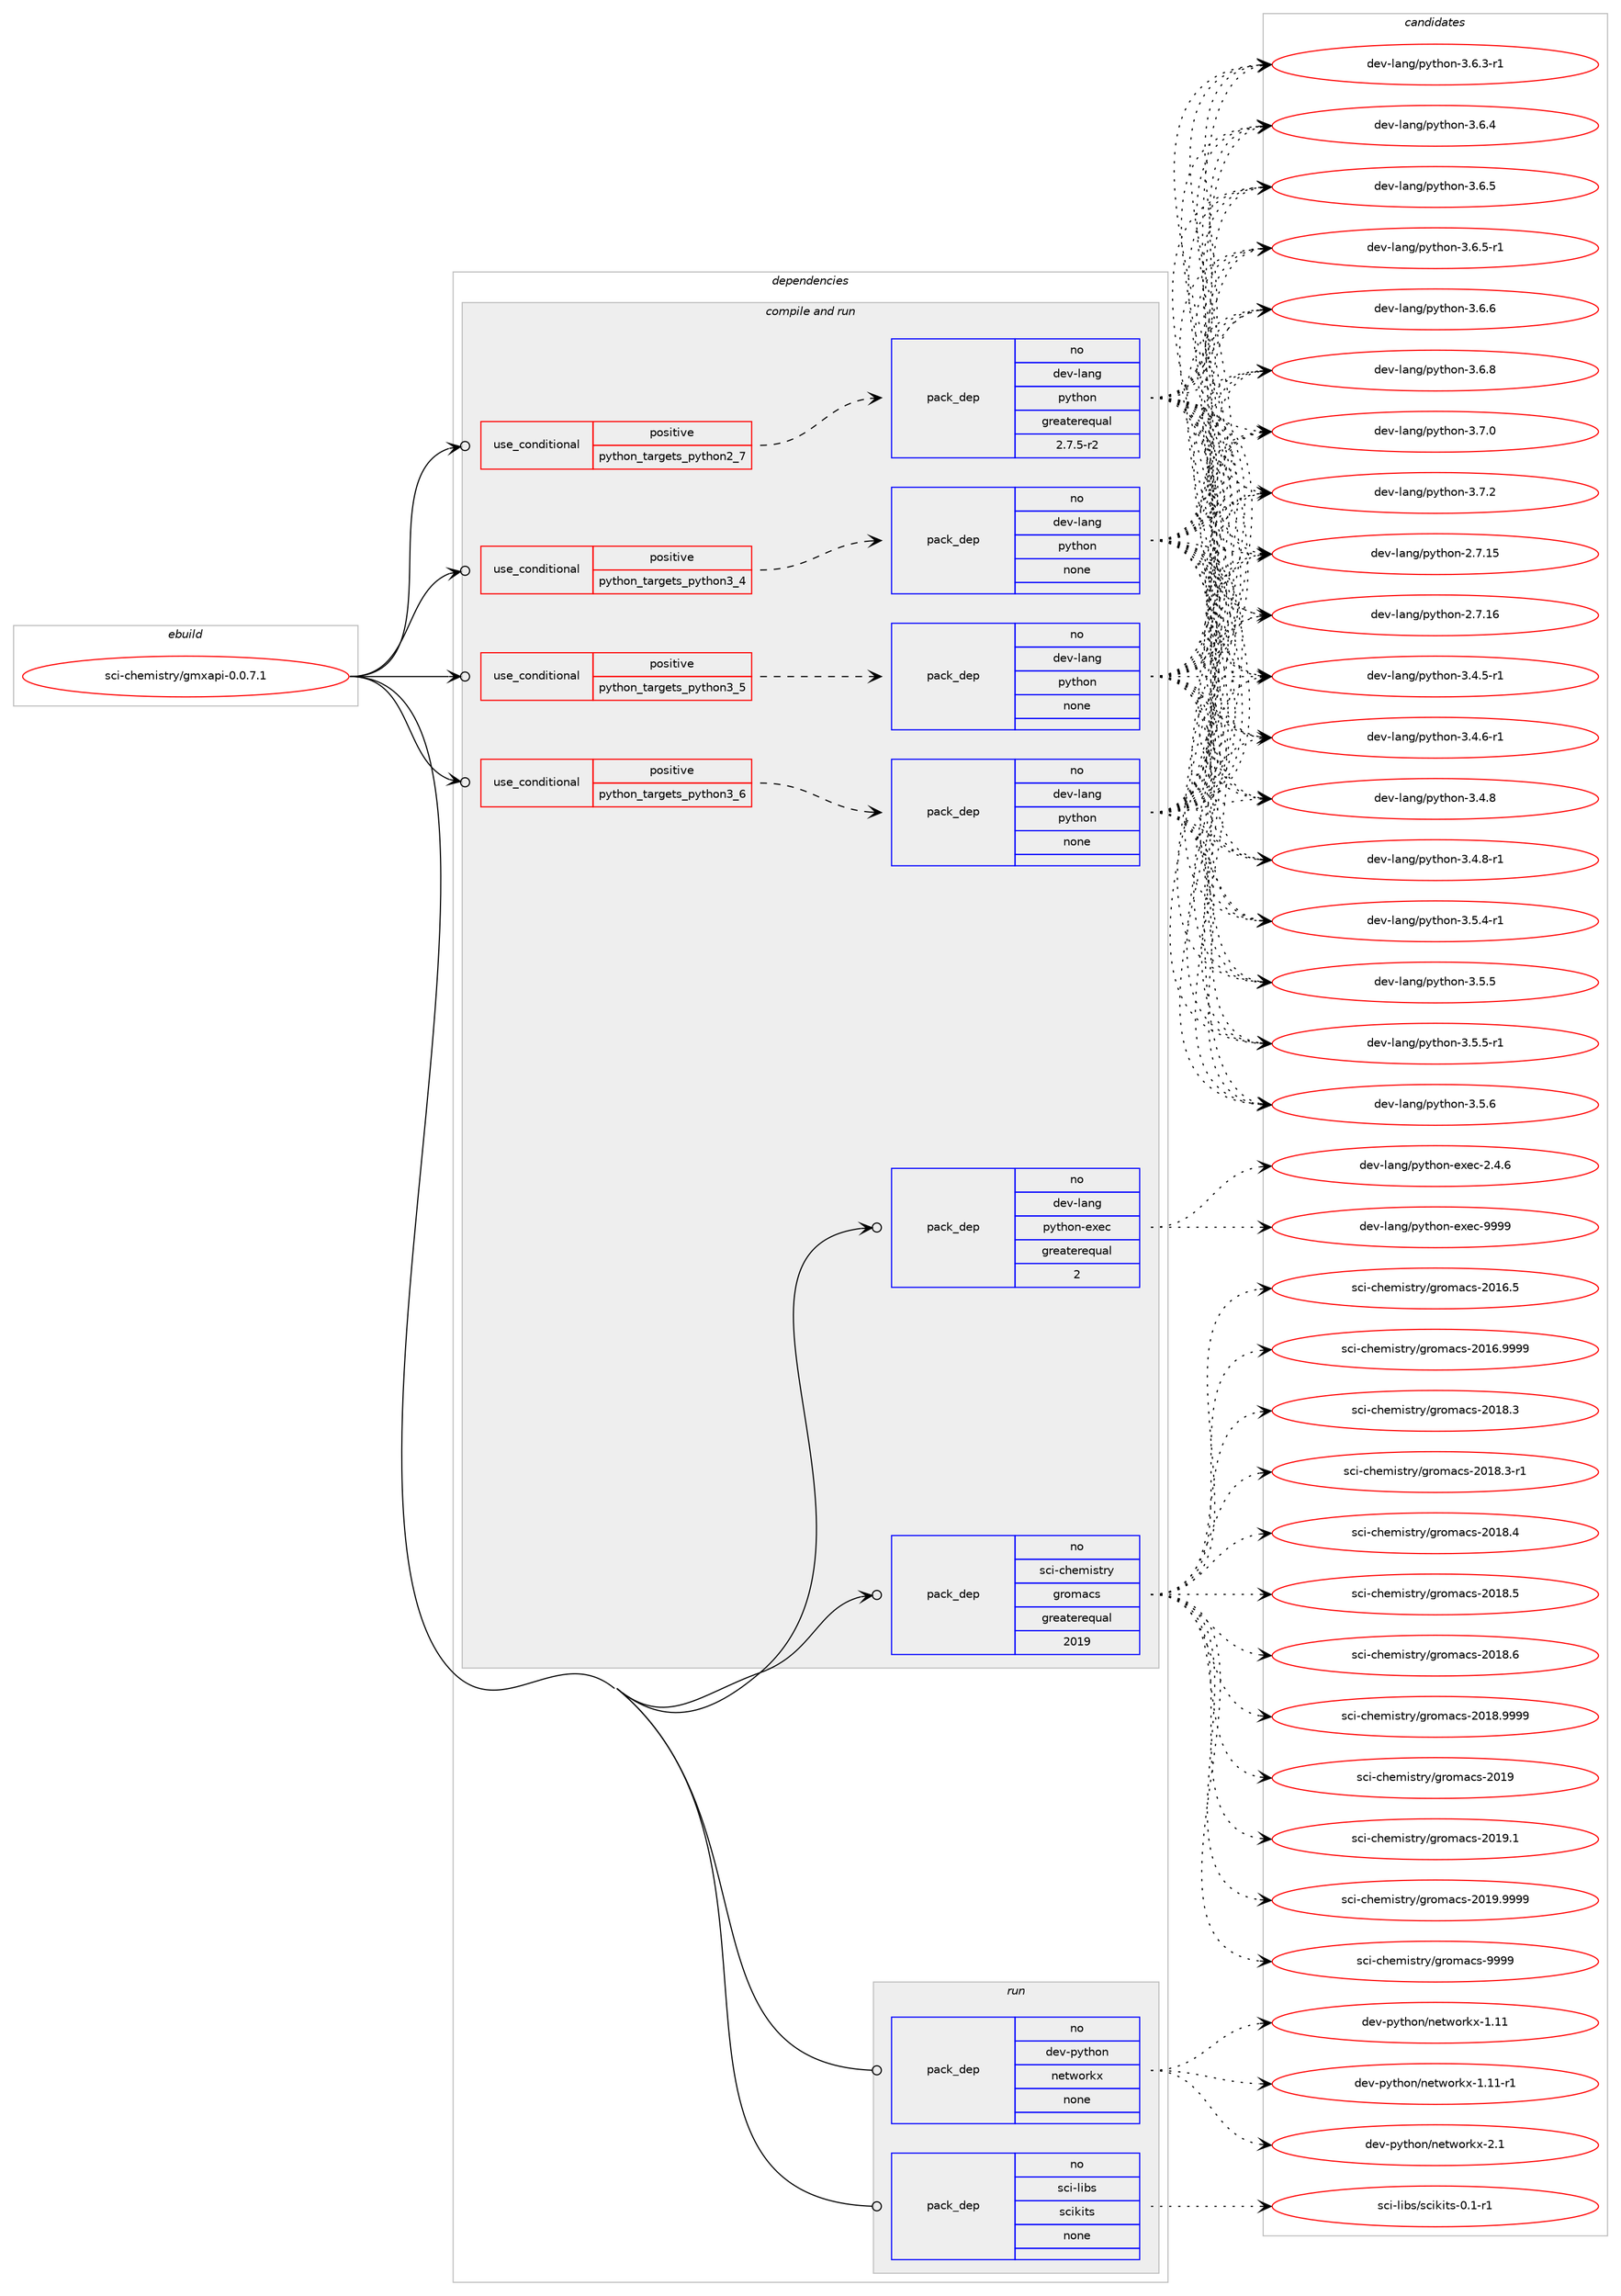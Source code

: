 digraph prolog {

# *************
# Graph options
# *************

newrank=true;
concentrate=true;
compound=true;
graph [rankdir=LR,fontname=Helvetica,fontsize=10,ranksep=1.5];#, ranksep=2.5, nodesep=0.2];
edge  [arrowhead=vee];
node  [fontname=Helvetica,fontsize=10];

# **********
# The ebuild
# **********

subgraph cluster_leftcol {
color=gray;
rank=same;
label=<<i>ebuild</i>>;
id [label="sci-chemistry/gmxapi-0.0.7.1", color=red, width=4, href="../sci-chemistry/gmxapi-0.0.7.1.svg"];
}

# ****************
# The dependencies
# ****************

subgraph cluster_midcol {
color=gray;
label=<<i>dependencies</i>>;
subgraph cluster_compile {
fillcolor="#eeeeee";
style=filled;
label=<<i>compile</i>>;
}
subgraph cluster_compileandrun {
fillcolor="#eeeeee";
style=filled;
label=<<i>compile and run</i>>;
subgraph cond452310 {
dependency1687812 [label=<<TABLE BORDER="0" CELLBORDER="1" CELLSPACING="0" CELLPADDING="4"><TR><TD ROWSPAN="3" CELLPADDING="10">use_conditional</TD></TR><TR><TD>positive</TD></TR><TR><TD>python_targets_python2_7</TD></TR></TABLE>>, shape=none, color=red];
subgraph pack1207859 {
dependency1687813 [label=<<TABLE BORDER="0" CELLBORDER="1" CELLSPACING="0" CELLPADDING="4" WIDTH="220"><TR><TD ROWSPAN="6" CELLPADDING="30">pack_dep</TD></TR><TR><TD WIDTH="110">no</TD></TR><TR><TD>dev-lang</TD></TR><TR><TD>python</TD></TR><TR><TD>greaterequal</TD></TR><TR><TD>2.7.5-r2</TD></TR></TABLE>>, shape=none, color=blue];
}
dependency1687812:e -> dependency1687813:w [weight=20,style="dashed",arrowhead="vee"];
}
id:e -> dependency1687812:w [weight=20,style="solid",arrowhead="odotvee"];
subgraph cond452311 {
dependency1687814 [label=<<TABLE BORDER="0" CELLBORDER="1" CELLSPACING="0" CELLPADDING="4"><TR><TD ROWSPAN="3" CELLPADDING="10">use_conditional</TD></TR><TR><TD>positive</TD></TR><TR><TD>python_targets_python3_4</TD></TR></TABLE>>, shape=none, color=red];
subgraph pack1207860 {
dependency1687815 [label=<<TABLE BORDER="0" CELLBORDER="1" CELLSPACING="0" CELLPADDING="4" WIDTH="220"><TR><TD ROWSPAN="6" CELLPADDING="30">pack_dep</TD></TR><TR><TD WIDTH="110">no</TD></TR><TR><TD>dev-lang</TD></TR><TR><TD>python</TD></TR><TR><TD>none</TD></TR><TR><TD></TD></TR></TABLE>>, shape=none, color=blue];
}
dependency1687814:e -> dependency1687815:w [weight=20,style="dashed",arrowhead="vee"];
}
id:e -> dependency1687814:w [weight=20,style="solid",arrowhead="odotvee"];
subgraph cond452312 {
dependency1687816 [label=<<TABLE BORDER="0" CELLBORDER="1" CELLSPACING="0" CELLPADDING="4"><TR><TD ROWSPAN="3" CELLPADDING="10">use_conditional</TD></TR><TR><TD>positive</TD></TR><TR><TD>python_targets_python3_5</TD></TR></TABLE>>, shape=none, color=red];
subgraph pack1207861 {
dependency1687817 [label=<<TABLE BORDER="0" CELLBORDER="1" CELLSPACING="0" CELLPADDING="4" WIDTH="220"><TR><TD ROWSPAN="6" CELLPADDING="30">pack_dep</TD></TR><TR><TD WIDTH="110">no</TD></TR><TR><TD>dev-lang</TD></TR><TR><TD>python</TD></TR><TR><TD>none</TD></TR><TR><TD></TD></TR></TABLE>>, shape=none, color=blue];
}
dependency1687816:e -> dependency1687817:w [weight=20,style="dashed",arrowhead="vee"];
}
id:e -> dependency1687816:w [weight=20,style="solid",arrowhead="odotvee"];
subgraph cond452313 {
dependency1687818 [label=<<TABLE BORDER="0" CELLBORDER="1" CELLSPACING="0" CELLPADDING="4"><TR><TD ROWSPAN="3" CELLPADDING="10">use_conditional</TD></TR><TR><TD>positive</TD></TR><TR><TD>python_targets_python3_6</TD></TR></TABLE>>, shape=none, color=red];
subgraph pack1207862 {
dependency1687819 [label=<<TABLE BORDER="0" CELLBORDER="1" CELLSPACING="0" CELLPADDING="4" WIDTH="220"><TR><TD ROWSPAN="6" CELLPADDING="30">pack_dep</TD></TR><TR><TD WIDTH="110">no</TD></TR><TR><TD>dev-lang</TD></TR><TR><TD>python</TD></TR><TR><TD>none</TD></TR><TR><TD></TD></TR></TABLE>>, shape=none, color=blue];
}
dependency1687818:e -> dependency1687819:w [weight=20,style="dashed",arrowhead="vee"];
}
id:e -> dependency1687818:w [weight=20,style="solid",arrowhead="odotvee"];
subgraph pack1207863 {
dependency1687820 [label=<<TABLE BORDER="0" CELLBORDER="1" CELLSPACING="0" CELLPADDING="4" WIDTH="220"><TR><TD ROWSPAN="6" CELLPADDING="30">pack_dep</TD></TR><TR><TD WIDTH="110">no</TD></TR><TR><TD>dev-lang</TD></TR><TR><TD>python-exec</TD></TR><TR><TD>greaterequal</TD></TR><TR><TD>2</TD></TR></TABLE>>, shape=none, color=blue];
}
id:e -> dependency1687820:w [weight=20,style="solid",arrowhead="odotvee"];
subgraph pack1207864 {
dependency1687821 [label=<<TABLE BORDER="0" CELLBORDER="1" CELLSPACING="0" CELLPADDING="4" WIDTH="220"><TR><TD ROWSPAN="6" CELLPADDING="30">pack_dep</TD></TR><TR><TD WIDTH="110">no</TD></TR><TR><TD>sci-chemistry</TD></TR><TR><TD>gromacs</TD></TR><TR><TD>greaterequal</TD></TR><TR><TD>2019</TD></TR></TABLE>>, shape=none, color=blue];
}
id:e -> dependency1687821:w [weight=20,style="solid",arrowhead="odotvee"];
}
subgraph cluster_run {
fillcolor="#eeeeee";
style=filled;
label=<<i>run</i>>;
subgraph pack1207865 {
dependency1687822 [label=<<TABLE BORDER="0" CELLBORDER="1" CELLSPACING="0" CELLPADDING="4" WIDTH="220"><TR><TD ROWSPAN="6" CELLPADDING="30">pack_dep</TD></TR><TR><TD WIDTH="110">no</TD></TR><TR><TD>dev-python</TD></TR><TR><TD>networkx</TD></TR><TR><TD>none</TD></TR><TR><TD></TD></TR></TABLE>>, shape=none, color=blue];
}
id:e -> dependency1687822:w [weight=20,style="solid",arrowhead="odot"];
subgraph pack1207866 {
dependency1687823 [label=<<TABLE BORDER="0" CELLBORDER="1" CELLSPACING="0" CELLPADDING="4" WIDTH="220"><TR><TD ROWSPAN="6" CELLPADDING="30">pack_dep</TD></TR><TR><TD WIDTH="110">no</TD></TR><TR><TD>sci-libs</TD></TR><TR><TD>scikits</TD></TR><TR><TD>none</TD></TR><TR><TD></TD></TR></TABLE>>, shape=none, color=blue];
}
id:e -> dependency1687823:w [weight=20,style="solid",arrowhead="odot"];
}
}

# **************
# The candidates
# **************

subgraph cluster_choices {
rank=same;
color=gray;
label=<<i>candidates</i>>;

subgraph choice1207859 {
color=black;
nodesep=1;
choice10010111845108971101034711212111610411111045504655464953 [label="dev-lang/python-2.7.15", color=red, width=4,href="../dev-lang/python-2.7.15.svg"];
choice10010111845108971101034711212111610411111045504655464954 [label="dev-lang/python-2.7.16", color=red, width=4,href="../dev-lang/python-2.7.16.svg"];
choice1001011184510897110103471121211161041111104551465246534511449 [label="dev-lang/python-3.4.5-r1", color=red, width=4,href="../dev-lang/python-3.4.5-r1.svg"];
choice1001011184510897110103471121211161041111104551465246544511449 [label="dev-lang/python-3.4.6-r1", color=red, width=4,href="../dev-lang/python-3.4.6-r1.svg"];
choice100101118451089711010347112121116104111110455146524656 [label="dev-lang/python-3.4.8", color=red, width=4,href="../dev-lang/python-3.4.8.svg"];
choice1001011184510897110103471121211161041111104551465246564511449 [label="dev-lang/python-3.4.8-r1", color=red, width=4,href="../dev-lang/python-3.4.8-r1.svg"];
choice1001011184510897110103471121211161041111104551465346524511449 [label="dev-lang/python-3.5.4-r1", color=red, width=4,href="../dev-lang/python-3.5.4-r1.svg"];
choice100101118451089711010347112121116104111110455146534653 [label="dev-lang/python-3.5.5", color=red, width=4,href="../dev-lang/python-3.5.5.svg"];
choice1001011184510897110103471121211161041111104551465346534511449 [label="dev-lang/python-3.5.5-r1", color=red, width=4,href="../dev-lang/python-3.5.5-r1.svg"];
choice100101118451089711010347112121116104111110455146534654 [label="dev-lang/python-3.5.6", color=red, width=4,href="../dev-lang/python-3.5.6.svg"];
choice1001011184510897110103471121211161041111104551465446514511449 [label="dev-lang/python-3.6.3-r1", color=red, width=4,href="../dev-lang/python-3.6.3-r1.svg"];
choice100101118451089711010347112121116104111110455146544652 [label="dev-lang/python-3.6.4", color=red, width=4,href="../dev-lang/python-3.6.4.svg"];
choice100101118451089711010347112121116104111110455146544653 [label="dev-lang/python-3.6.5", color=red, width=4,href="../dev-lang/python-3.6.5.svg"];
choice1001011184510897110103471121211161041111104551465446534511449 [label="dev-lang/python-3.6.5-r1", color=red, width=4,href="../dev-lang/python-3.6.5-r1.svg"];
choice100101118451089711010347112121116104111110455146544654 [label="dev-lang/python-3.6.6", color=red, width=4,href="../dev-lang/python-3.6.6.svg"];
choice100101118451089711010347112121116104111110455146544656 [label="dev-lang/python-3.6.8", color=red, width=4,href="../dev-lang/python-3.6.8.svg"];
choice100101118451089711010347112121116104111110455146554648 [label="dev-lang/python-3.7.0", color=red, width=4,href="../dev-lang/python-3.7.0.svg"];
choice100101118451089711010347112121116104111110455146554650 [label="dev-lang/python-3.7.2", color=red, width=4,href="../dev-lang/python-3.7.2.svg"];
dependency1687813:e -> choice10010111845108971101034711212111610411111045504655464953:w [style=dotted,weight="100"];
dependency1687813:e -> choice10010111845108971101034711212111610411111045504655464954:w [style=dotted,weight="100"];
dependency1687813:e -> choice1001011184510897110103471121211161041111104551465246534511449:w [style=dotted,weight="100"];
dependency1687813:e -> choice1001011184510897110103471121211161041111104551465246544511449:w [style=dotted,weight="100"];
dependency1687813:e -> choice100101118451089711010347112121116104111110455146524656:w [style=dotted,weight="100"];
dependency1687813:e -> choice1001011184510897110103471121211161041111104551465246564511449:w [style=dotted,weight="100"];
dependency1687813:e -> choice1001011184510897110103471121211161041111104551465346524511449:w [style=dotted,weight="100"];
dependency1687813:e -> choice100101118451089711010347112121116104111110455146534653:w [style=dotted,weight="100"];
dependency1687813:e -> choice1001011184510897110103471121211161041111104551465346534511449:w [style=dotted,weight="100"];
dependency1687813:e -> choice100101118451089711010347112121116104111110455146534654:w [style=dotted,weight="100"];
dependency1687813:e -> choice1001011184510897110103471121211161041111104551465446514511449:w [style=dotted,weight="100"];
dependency1687813:e -> choice100101118451089711010347112121116104111110455146544652:w [style=dotted,weight="100"];
dependency1687813:e -> choice100101118451089711010347112121116104111110455146544653:w [style=dotted,weight="100"];
dependency1687813:e -> choice1001011184510897110103471121211161041111104551465446534511449:w [style=dotted,weight="100"];
dependency1687813:e -> choice100101118451089711010347112121116104111110455146544654:w [style=dotted,weight="100"];
dependency1687813:e -> choice100101118451089711010347112121116104111110455146544656:w [style=dotted,weight="100"];
dependency1687813:e -> choice100101118451089711010347112121116104111110455146554648:w [style=dotted,weight="100"];
dependency1687813:e -> choice100101118451089711010347112121116104111110455146554650:w [style=dotted,weight="100"];
}
subgraph choice1207860 {
color=black;
nodesep=1;
choice10010111845108971101034711212111610411111045504655464953 [label="dev-lang/python-2.7.15", color=red, width=4,href="../dev-lang/python-2.7.15.svg"];
choice10010111845108971101034711212111610411111045504655464954 [label="dev-lang/python-2.7.16", color=red, width=4,href="../dev-lang/python-2.7.16.svg"];
choice1001011184510897110103471121211161041111104551465246534511449 [label="dev-lang/python-3.4.5-r1", color=red, width=4,href="../dev-lang/python-3.4.5-r1.svg"];
choice1001011184510897110103471121211161041111104551465246544511449 [label="dev-lang/python-3.4.6-r1", color=red, width=4,href="../dev-lang/python-3.4.6-r1.svg"];
choice100101118451089711010347112121116104111110455146524656 [label="dev-lang/python-3.4.8", color=red, width=4,href="../dev-lang/python-3.4.8.svg"];
choice1001011184510897110103471121211161041111104551465246564511449 [label="dev-lang/python-3.4.8-r1", color=red, width=4,href="../dev-lang/python-3.4.8-r1.svg"];
choice1001011184510897110103471121211161041111104551465346524511449 [label="dev-lang/python-3.5.4-r1", color=red, width=4,href="../dev-lang/python-3.5.4-r1.svg"];
choice100101118451089711010347112121116104111110455146534653 [label="dev-lang/python-3.5.5", color=red, width=4,href="../dev-lang/python-3.5.5.svg"];
choice1001011184510897110103471121211161041111104551465346534511449 [label="dev-lang/python-3.5.5-r1", color=red, width=4,href="../dev-lang/python-3.5.5-r1.svg"];
choice100101118451089711010347112121116104111110455146534654 [label="dev-lang/python-3.5.6", color=red, width=4,href="../dev-lang/python-3.5.6.svg"];
choice1001011184510897110103471121211161041111104551465446514511449 [label="dev-lang/python-3.6.3-r1", color=red, width=4,href="../dev-lang/python-3.6.3-r1.svg"];
choice100101118451089711010347112121116104111110455146544652 [label="dev-lang/python-3.6.4", color=red, width=4,href="../dev-lang/python-3.6.4.svg"];
choice100101118451089711010347112121116104111110455146544653 [label="dev-lang/python-3.6.5", color=red, width=4,href="../dev-lang/python-3.6.5.svg"];
choice1001011184510897110103471121211161041111104551465446534511449 [label="dev-lang/python-3.6.5-r1", color=red, width=4,href="../dev-lang/python-3.6.5-r1.svg"];
choice100101118451089711010347112121116104111110455146544654 [label="dev-lang/python-3.6.6", color=red, width=4,href="../dev-lang/python-3.6.6.svg"];
choice100101118451089711010347112121116104111110455146544656 [label="dev-lang/python-3.6.8", color=red, width=4,href="../dev-lang/python-3.6.8.svg"];
choice100101118451089711010347112121116104111110455146554648 [label="dev-lang/python-3.7.0", color=red, width=4,href="../dev-lang/python-3.7.0.svg"];
choice100101118451089711010347112121116104111110455146554650 [label="dev-lang/python-3.7.2", color=red, width=4,href="../dev-lang/python-3.7.2.svg"];
dependency1687815:e -> choice10010111845108971101034711212111610411111045504655464953:w [style=dotted,weight="100"];
dependency1687815:e -> choice10010111845108971101034711212111610411111045504655464954:w [style=dotted,weight="100"];
dependency1687815:e -> choice1001011184510897110103471121211161041111104551465246534511449:w [style=dotted,weight="100"];
dependency1687815:e -> choice1001011184510897110103471121211161041111104551465246544511449:w [style=dotted,weight="100"];
dependency1687815:e -> choice100101118451089711010347112121116104111110455146524656:w [style=dotted,weight="100"];
dependency1687815:e -> choice1001011184510897110103471121211161041111104551465246564511449:w [style=dotted,weight="100"];
dependency1687815:e -> choice1001011184510897110103471121211161041111104551465346524511449:w [style=dotted,weight="100"];
dependency1687815:e -> choice100101118451089711010347112121116104111110455146534653:w [style=dotted,weight="100"];
dependency1687815:e -> choice1001011184510897110103471121211161041111104551465346534511449:w [style=dotted,weight="100"];
dependency1687815:e -> choice100101118451089711010347112121116104111110455146534654:w [style=dotted,weight="100"];
dependency1687815:e -> choice1001011184510897110103471121211161041111104551465446514511449:w [style=dotted,weight="100"];
dependency1687815:e -> choice100101118451089711010347112121116104111110455146544652:w [style=dotted,weight="100"];
dependency1687815:e -> choice100101118451089711010347112121116104111110455146544653:w [style=dotted,weight="100"];
dependency1687815:e -> choice1001011184510897110103471121211161041111104551465446534511449:w [style=dotted,weight="100"];
dependency1687815:e -> choice100101118451089711010347112121116104111110455146544654:w [style=dotted,weight="100"];
dependency1687815:e -> choice100101118451089711010347112121116104111110455146544656:w [style=dotted,weight="100"];
dependency1687815:e -> choice100101118451089711010347112121116104111110455146554648:w [style=dotted,weight="100"];
dependency1687815:e -> choice100101118451089711010347112121116104111110455146554650:w [style=dotted,weight="100"];
}
subgraph choice1207861 {
color=black;
nodesep=1;
choice10010111845108971101034711212111610411111045504655464953 [label="dev-lang/python-2.7.15", color=red, width=4,href="../dev-lang/python-2.7.15.svg"];
choice10010111845108971101034711212111610411111045504655464954 [label="dev-lang/python-2.7.16", color=red, width=4,href="../dev-lang/python-2.7.16.svg"];
choice1001011184510897110103471121211161041111104551465246534511449 [label="dev-lang/python-3.4.5-r1", color=red, width=4,href="../dev-lang/python-3.4.5-r1.svg"];
choice1001011184510897110103471121211161041111104551465246544511449 [label="dev-lang/python-3.4.6-r1", color=red, width=4,href="../dev-lang/python-3.4.6-r1.svg"];
choice100101118451089711010347112121116104111110455146524656 [label="dev-lang/python-3.4.8", color=red, width=4,href="../dev-lang/python-3.4.8.svg"];
choice1001011184510897110103471121211161041111104551465246564511449 [label="dev-lang/python-3.4.8-r1", color=red, width=4,href="../dev-lang/python-3.4.8-r1.svg"];
choice1001011184510897110103471121211161041111104551465346524511449 [label="dev-lang/python-3.5.4-r1", color=red, width=4,href="../dev-lang/python-3.5.4-r1.svg"];
choice100101118451089711010347112121116104111110455146534653 [label="dev-lang/python-3.5.5", color=red, width=4,href="../dev-lang/python-3.5.5.svg"];
choice1001011184510897110103471121211161041111104551465346534511449 [label="dev-lang/python-3.5.5-r1", color=red, width=4,href="../dev-lang/python-3.5.5-r1.svg"];
choice100101118451089711010347112121116104111110455146534654 [label="dev-lang/python-3.5.6", color=red, width=4,href="../dev-lang/python-3.5.6.svg"];
choice1001011184510897110103471121211161041111104551465446514511449 [label="dev-lang/python-3.6.3-r1", color=red, width=4,href="../dev-lang/python-3.6.3-r1.svg"];
choice100101118451089711010347112121116104111110455146544652 [label="dev-lang/python-3.6.4", color=red, width=4,href="../dev-lang/python-3.6.4.svg"];
choice100101118451089711010347112121116104111110455146544653 [label="dev-lang/python-3.6.5", color=red, width=4,href="../dev-lang/python-3.6.5.svg"];
choice1001011184510897110103471121211161041111104551465446534511449 [label="dev-lang/python-3.6.5-r1", color=red, width=4,href="../dev-lang/python-3.6.5-r1.svg"];
choice100101118451089711010347112121116104111110455146544654 [label="dev-lang/python-3.6.6", color=red, width=4,href="../dev-lang/python-3.6.6.svg"];
choice100101118451089711010347112121116104111110455146544656 [label="dev-lang/python-3.6.8", color=red, width=4,href="../dev-lang/python-3.6.8.svg"];
choice100101118451089711010347112121116104111110455146554648 [label="dev-lang/python-3.7.0", color=red, width=4,href="../dev-lang/python-3.7.0.svg"];
choice100101118451089711010347112121116104111110455146554650 [label="dev-lang/python-3.7.2", color=red, width=4,href="../dev-lang/python-3.7.2.svg"];
dependency1687817:e -> choice10010111845108971101034711212111610411111045504655464953:w [style=dotted,weight="100"];
dependency1687817:e -> choice10010111845108971101034711212111610411111045504655464954:w [style=dotted,weight="100"];
dependency1687817:e -> choice1001011184510897110103471121211161041111104551465246534511449:w [style=dotted,weight="100"];
dependency1687817:e -> choice1001011184510897110103471121211161041111104551465246544511449:w [style=dotted,weight="100"];
dependency1687817:e -> choice100101118451089711010347112121116104111110455146524656:w [style=dotted,weight="100"];
dependency1687817:e -> choice1001011184510897110103471121211161041111104551465246564511449:w [style=dotted,weight="100"];
dependency1687817:e -> choice1001011184510897110103471121211161041111104551465346524511449:w [style=dotted,weight="100"];
dependency1687817:e -> choice100101118451089711010347112121116104111110455146534653:w [style=dotted,weight="100"];
dependency1687817:e -> choice1001011184510897110103471121211161041111104551465346534511449:w [style=dotted,weight="100"];
dependency1687817:e -> choice100101118451089711010347112121116104111110455146534654:w [style=dotted,weight="100"];
dependency1687817:e -> choice1001011184510897110103471121211161041111104551465446514511449:w [style=dotted,weight="100"];
dependency1687817:e -> choice100101118451089711010347112121116104111110455146544652:w [style=dotted,weight="100"];
dependency1687817:e -> choice100101118451089711010347112121116104111110455146544653:w [style=dotted,weight="100"];
dependency1687817:e -> choice1001011184510897110103471121211161041111104551465446534511449:w [style=dotted,weight="100"];
dependency1687817:e -> choice100101118451089711010347112121116104111110455146544654:w [style=dotted,weight="100"];
dependency1687817:e -> choice100101118451089711010347112121116104111110455146544656:w [style=dotted,weight="100"];
dependency1687817:e -> choice100101118451089711010347112121116104111110455146554648:w [style=dotted,weight="100"];
dependency1687817:e -> choice100101118451089711010347112121116104111110455146554650:w [style=dotted,weight="100"];
}
subgraph choice1207862 {
color=black;
nodesep=1;
choice10010111845108971101034711212111610411111045504655464953 [label="dev-lang/python-2.7.15", color=red, width=4,href="../dev-lang/python-2.7.15.svg"];
choice10010111845108971101034711212111610411111045504655464954 [label="dev-lang/python-2.7.16", color=red, width=4,href="../dev-lang/python-2.7.16.svg"];
choice1001011184510897110103471121211161041111104551465246534511449 [label="dev-lang/python-3.4.5-r1", color=red, width=4,href="../dev-lang/python-3.4.5-r1.svg"];
choice1001011184510897110103471121211161041111104551465246544511449 [label="dev-lang/python-3.4.6-r1", color=red, width=4,href="../dev-lang/python-3.4.6-r1.svg"];
choice100101118451089711010347112121116104111110455146524656 [label="dev-lang/python-3.4.8", color=red, width=4,href="../dev-lang/python-3.4.8.svg"];
choice1001011184510897110103471121211161041111104551465246564511449 [label="dev-lang/python-3.4.8-r1", color=red, width=4,href="../dev-lang/python-3.4.8-r1.svg"];
choice1001011184510897110103471121211161041111104551465346524511449 [label="dev-lang/python-3.5.4-r1", color=red, width=4,href="../dev-lang/python-3.5.4-r1.svg"];
choice100101118451089711010347112121116104111110455146534653 [label="dev-lang/python-3.5.5", color=red, width=4,href="../dev-lang/python-3.5.5.svg"];
choice1001011184510897110103471121211161041111104551465346534511449 [label="dev-lang/python-3.5.5-r1", color=red, width=4,href="../dev-lang/python-3.5.5-r1.svg"];
choice100101118451089711010347112121116104111110455146534654 [label="dev-lang/python-3.5.6", color=red, width=4,href="../dev-lang/python-3.5.6.svg"];
choice1001011184510897110103471121211161041111104551465446514511449 [label="dev-lang/python-3.6.3-r1", color=red, width=4,href="../dev-lang/python-3.6.3-r1.svg"];
choice100101118451089711010347112121116104111110455146544652 [label="dev-lang/python-3.6.4", color=red, width=4,href="../dev-lang/python-3.6.4.svg"];
choice100101118451089711010347112121116104111110455146544653 [label="dev-lang/python-3.6.5", color=red, width=4,href="../dev-lang/python-3.6.5.svg"];
choice1001011184510897110103471121211161041111104551465446534511449 [label="dev-lang/python-3.6.5-r1", color=red, width=4,href="../dev-lang/python-3.6.5-r1.svg"];
choice100101118451089711010347112121116104111110455146544654 [label="dev-lang/python-3.6.6", color=red, width=4,href="../dev-lang/python-3.6.6.svg"];
choice100101118451089711010347112121116104111110455146544656 [label="dev-lang/python-3.6.8", color=red, width=4,href="../dev-lang/python-3.6.8.svg"];
choice100101118451089711010347112121116104111110455146554648 [label="dev-lang/python-3.7.0", color=red, width=4,href="../dev-lang/python-3.7.0.svg"];
choice100101118451089711010347112121116104111110455146554650 [label="dev-lang/python-3.7.2", color=red, width=4,href="../dev-lang/python-3.7.2.svg"];
dependency1687819:e -> choice10010111845108971101034711212111610411111045504655464953:w [style=dotted,weight="100"];
dependency1687819:e -> choice10010111845108971101034711212111610411111045504655464954:w [style=dotted,weight="100"];
dependency1687819:e -> choice1001011184510897110103471121211161041111104551465246534511449:w [style=dotted,weight="100"];
dependency1687819:e -> choice1001011184510897110103471121211161041111104551465246544511449:w [style=dotted,weight="100"];
dependency1687819:e -> choice100101118451089711010347112121116104111110455146524656:w [style=dotted,weight="100"];
dependency1687819:e -> choice1001011184510897110103471121211161041111104551465246564511449:w [style=dotted,weight="100"];
dependency1687819:e -> choice1001011184510897110103471121211161041111104551465346524511449:w [style=dotted,weight="100"];
dependency1687819:e -> choice100101118451089711010347112121116104111110455146534653:w [style=dotted,weight="100"];
dependency1687819:e -> choice1001011184510897110103471121211161041111104551465346534511449:w [style=dotted,weight="100"];
dependency1687819:e -> choice100101118451089711010347112121116104111110455146534654:w [style=dotted,weight="100"];
dependency1687819:e -> choice1001011184510897110103471121211161041111104551465446514511449:w [style=dotted,weight="100"];
dependency1687819:e -> choice100101118451089711010347112121116104111110455146544652:w [style=dotted,weight="100"];
dependency1687819:e -> choice100101118451089711010347112121116104111110455146544653:w [style=dotted,weight="100"];
dependency1687819:e -> choice1001011184510897110103471121211161041111104551465446534511449:w [style=dotted,weight="100"];
dependency1687819:e -> choice100101118451089711010347112121116104111110455146544654:w [style=dotted,weight="100"];
dependency1687819:e -> choice100101118451089711010347112121116104111110455146544656:w [style=dotted,weight="100"];
dependency1687819:e -> choice100101118451089711010347112121116104111110455146554648:w [style=dotted,weight="100"];
dependency1687819:e -> choice100101118451089711010347112121116104111110455146554650:w [style=dotted,weight="100"];
}
subgraph choice1207863 {
color=black;
nodesep=1;
choice1001011184510897110103471121211161041111104510112010199455046524654 [label="dev-lang/python-exec-2.4.6", color=red, width=4,href="../dev-lang/python-exec-2.4.6.svg"];
choice10010111845108971101034711212111610411111045101120101994557575757 [label="dev-lang/python-exec-9999", color=red, width=4,href="../dev-lang/python-exec-9999.svg"];
dependency1687820:e -> choice1001011184510897110103471121211161041111104510112010199455046524654:w [style=dotted,weight="100"];
dependency1687820:e -> choice10010111845108971101034711212111610411111045101120101994557575757:w [style=dotted,weight="100"];
}
subgraph choice1207864 {
color=black;
nodesep=1;
choice11599105459910410110910511511611412147103114111109979911545504849544653 [label="sci-chemistry/gromacs-2016.5", color=red, width=4,href="../sci-chemistry/gromacs-2016.5.svg"];
choice11599105459910410110910511511611412147103114111109979911545504849544657575757 [label="sci-chemistry/gromacs-2016.9999", color=red, width=4,href="../sci-chemistry/gromacs-2016.9999.svg"];
choice11599105459910410110910511511611412147103114111109979911545504849564651 [label="sci-chemistry/gromacs-2018.3", color=red, width=4,href="../sci-chemistry/gromacs-2018.3.svg"];
choice115991054599104101109105115116114121471031141111099799115455048495646514511449 [label="sci-chemistry/gromacs-2018.3-r1", color=red, width=4,href="../sci-chemistry/gromacs-2018.3-r1.svg"];
choice11599105459910410110910511511611412147103114111109979911545504849564652 [label="sci-chemistry/gromacs-2018.4", color=red, width=4,href="../sci-chemistry/gromacs-2018.4.svg"];
choice11599105459910410110910511511611412147103114111109979911545504849564653 [label="sci-chemistry/gromacs-2018.5", color=red, width=4,href="../sci-chemistry/gromacs-2018.5.svg"];
choice11599105459910410110910511511611412147103114111109979911545504849564654 [label="sci-chemistry/gromacs-2018.6", color=red, width=4,href="../sci-chemistry/gromacs-2018.6.svg"];
choice11599105459910410110910511511611412147103114111109979911545504849564657575757 [label="sci-chemistry/gromacs-2018.9999", color=red, width=4,href="../sci-chemistry/gromacs-2018.9999.svg"];
choice1159910545991041011091051151161141214710311411110997991154550484957 [label="sci-chemistry/gromacs-2019", color=red, width=4,href="../sci-chemistry/gromacs-2019.svg"];
choice11599105459910410110910511511611412147103114111109979911545504849574649 [label="sci-chemistry/gromacs-2019.1", color=red, width=4,href="../sci-chemistry/gromacs-2019.1.svg"];
choice11599105459910410110910511511611412147103114111109979911545504849574657575757 [label="sci-chemistry/gromacs-2019.9999", color=red, width=4,href="../sci-chemistry/gromacs-2019.9999.svg"];
choice1159910545991041011091051151161141214710311411110997991154557575757 [label="sci-chemistry/gromacs-9999", color=red, width=4,href="../sci-chemistry/gromacs-9999.svg"];
dependency1687821:e -> choice11599105459910410110910511511611412147103114111109979911545504849544653:w [style=dotted,weight="100"];
dependency1687821:e -> choice11599105459910410110910511511611412147103114111109979911545504849544657575757:w [style=dotted,weight="100"];
dependency1687821:e -> choice11599105459910410110910511511611412147103114111109979911545504849564651:w [style=dotted,weight="100"];
dependency1687821:e -> choice115991054599104101109105115116114121471031141111099799115455048495646514511449:w [style=dotted,weight="100"];
dependency1687821:e -> choice11599105459910410110910511511611412147103114111109979911545504849564652:w [style=dotted,weight="100"];
dependency1687821:e -> choice11599105459910410110910511511611412147103114111109979911545504849564653:w [style=dotted,weight="100"];
dependency1687821:e -> choice11599105459910410110910511511611412147103114111109979911545504849564654:w [style=dotted,weight="100"];
dependency1687821:e -> choice11599105459910410110910511511611412147103114111109979911545504849564657575757:w [style=dotted,weight="100"];
dependency1687821:e -> choice1159910545991041011091051151161141214710311411110997991154550484957:w [style=dotted,weight="100"];
dependency1687821:e -> choice11599105459910410110910511511611412147103114111109979911545504849574649:w [style=dotted,weight="100"];
dependency1687821:e -> choice11599105459910410110910511511611412147103114111109979911545504849574657575757:w [style=dotted,weight="100"];
dependency1687821:e -> choice1159910545991041011091051151161141214710311411110997991154557575757:w [style=dotted,weight="100"];
}
subgraph choice1207865 {
color=black;
nodesep=1;
choice10010111845112121116104111110471101011161191111141071204549464949 [label="dev-python/networkx-1.11", color=red, width=4,href="../dev-python/networkx-1.11.svg"];
choice100101118451121211161041111104711010111611911111410712045494649494511449 [label="dev-python/networkx-1.11-r1", color=red, width=4,href="../dev-python/networkx-1.11-r1.svg"];
choice100101118451121211161041111104711010111611911111410712045504649 [label="dev-python/networkx-2.1", color=red, width=4,href="../dev-python/networkx-2.1.svg"];
dependency1687822:e -> choice10010111845112121116104111110471101011161191111141071204549464949:w [style=dotted,weight="100"];
dependency1687822:e -> choice100101118451121211161041111104711010111611911111410712045494649494511449:w [style=dotted,weight="100"];
dependency1687822:e -> choice100101118451121211161041111104711010111611911111410712045504649:w [style=dotted,weight="100"];
}
subgraph choice1207866 {
color=black;
nodesep=1;
choice1159910545108105981154711599105107105116115454846494511449 [label="sci-libs/scikits-0.1-r1", color=red, width=4,href="../sci-libs/scikits-0.1-r1.svg"];
dependency1687823:e -> choice1159910545108105981154711599105107105116115454846494511449:w [style=dotted,weight="100"];
}
}

}
